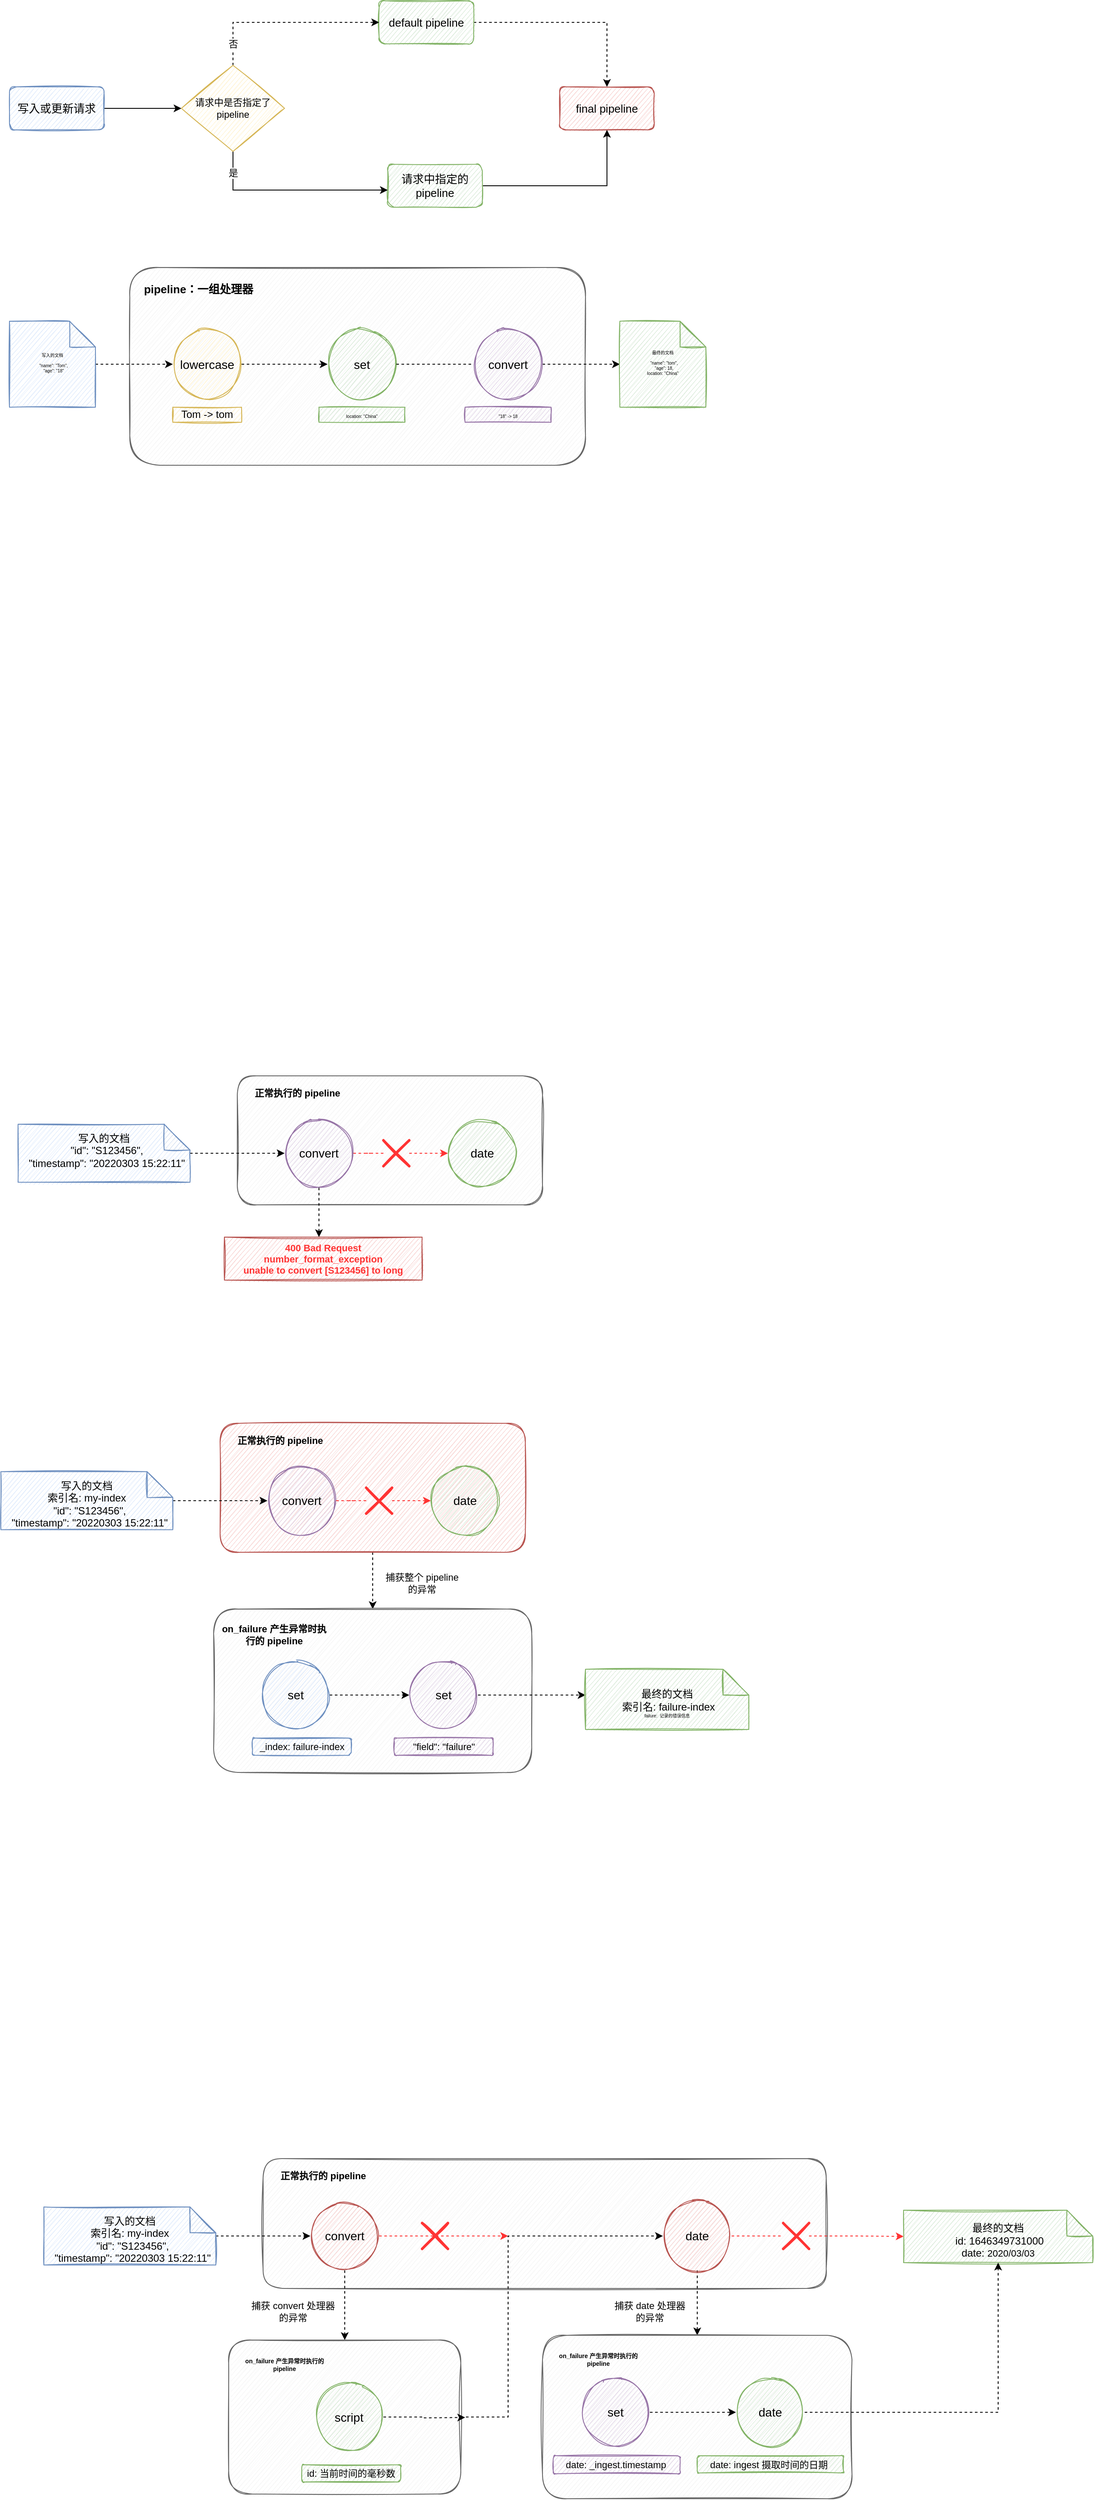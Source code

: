 <mxfile version="16.6.4" type="github">
  <diagram id="gvuN8XabHMahf1fBk5A3" name="第 1 页">
    <mxGraphModel dx="1422" dy="754" grid="1" gridSize="10" guides="1" tooltips="1" connect="1" arrows="1" fold="1" page="1" pageScale="1" pageWidth="827" pageHeight="1169" math="0" shadow="0">
      <root>
        <mxCell id="0" />
        <mxCell id="1" parent="0" />
        <mxCell id="NIoTF2MbAio8bYlpPC98-72" value="" style="rounded=1;whiteSpace=wrap;html=1;sketch=1;fontSize=12;fillColor=#f5f5f5;fontColor=#333333;strokeColor=#666666;" vertex="1" parent="1">
          <mxGeometry x="355" y="1350" width="355" height="150" as="geometry" />
        </mxCell>
        <mxCell id="NIoTF2MbAio8bYlpPC98-22" value="" style="rounded=1;whiteSpace=wrap;html=1;sketch=1;fontSize=12;fillColor=#f5f5f5;fontColor=#333333;strokeColor=#666666;" vertex="1" parent="1">
          <mxGeometry x="230" y="410" width="530" height="230" as="geometry" />
        </mxCell>
        <mxCell id="Z3Bo1tVZxFK339qJHPK--14" style="edgeStyle=orthogonalEdgeStyle;rounded=0;orthogonalLoop=1;jettySize=auto;html=1;exitX=1;exitY=0.5;exitDx=0;exitDy=0;entryX=0.5;entryY=0;entryDx=0;entryDy=0;fontSize=11;dashed=1;" parent="1" source="Z3Bo1tVZxFK339qJHPK--1" target="Z3Bo1tVZxFK339qJHPK--2" edge="1">
          <mxGeometry relative="1" as="geometry" />
        </mxCell>
        <mxCell id="Z3Bo1tVZxFK339qJHPK--1" value="default pipeline" style="rounded=1;whiteSpace=wrap;html=1;fillColor=#d5e8d4;strokeColor=#82b366;shadow=0;sketch=1;fontSize=13;" parent="1" vertex="1">
          <mxGeometry x="520" y="100" width="110" height="50" as="geometry" />
        </mxCell>
        <mxCell id="Z3Bo1tVZxFK339qJHPK--2" value="final pipeline" style="rounded=1;whiteSpace=wrap;html=1;fillColor=#f8cecc;strokeColor=#b85450;shadow=0;sketch=1;fontSize=13;" parent="1" vertex="1">
          <mxGeometry x="730" y="200" width="110" height="50" as="geometry" />
        </mxCell>
        <mxCell id="Z3Bo1tVZxFK339qJHPK--15" style="edgeStyle=orthogonalEdgeStyle;rounded=0;orthogonalLoop=1;jettySize=auto;html=1;exitX=1;exitY=0.5;exitDx=0;exitDy=0;entryX=0.5;entryY=1;entryDx=0;entryDy=0;fontSize=11;" parent="1" source="Z3Bo1tVZxFK339qJHPK--3" target="Z3Bo1tVZxFK339qJHPK--2" edge="1">
          <mxGeometry relative="1" as="geometry" />
        </mxCell>
        <mxCell id="Z3Bo1tVZxFK339qJHPK--3" value="请求中指定的pipeline" style="rounded=1;whiteSpace=wrap;html=1;fillColor=#d5e8d4;strokeColor=#82b366;shadow=0;sketch=1;fontSize=13;" parent="1" vertex="1">
          <mxGeometry x="530" y="290" width="110" height="50" as="geometry" />
        </mxCell>
        <mxCell id="Z3Bo1tVZxFK339qJHPK--7" style="edgeStyle=orthogonalEdgeStyle;rounded=0;orthogonalLoop=1;jettySize=auto;html=1;exitX=1;exitY=0.5;exitDx=0;exitDy=0;entryX=0;entryY=0.5;entryDx=0;entryDy=0;fontSize=11;" parent="1" source="Z3Bo1tVZxFK339qJHPK--5" target="Z3Bo1tVZxFK339qJHPK--6" edge="1">
          <mxGeometry relative="1" as="geometry" />
        </mxCell>
        <mxCell id="Z3Bo1tVZxFK339qJHPK--5" value="写入或更新请求" style="rounded=1;whiteSpace=wrap;html=1;fillColor=#dae8fc;strokeColor=#6c8ebf;shadow=0;sketch=1;fontSize=13;" parent="1" vertex="1">
          <mxGeometry x="90" y="200" width="110" height="50" as="geometry" />
        </mxCell>
        <mxCell id="Z3Bo1tVZxFK339qJHPK--8" style="edgeStyle=orthogonalEdgeStyle;rounded=0;orthogonalLoop=1;jettySize=auto;html=1;exitX=0.5;exitY=0;exitDx=0;exitDy=0;entryX=0;entryY=0.5;entryDx=0;entryDy=0;fontSize=11;dashed=1;" parent="1" source="Z3Bo1tVZxFK339qJHPK--6" target="Z3Bo1tVZxFK339qJHPK--1" edge="1">
          <mxGeometry relative="1" as="geometry">
            <Array as="points">
              <mxPoint x="350" y="125" />
            </Array>
          </mxGeometry>
        </mxCell>
        <mxCell id="Z3Bo1tVZxFK339qJHPK--12" value="否" style="edgeLabel;html=1;align=center;verticalAlign=middle;resizable=0;points=[];fontSize=11;" parent="Z3Bo1tVZxFK339qJHPK--8" vertex="1" connectable="0">
          <mxGeometry x="0.097" y="2" relative="1" as="geometry">
            <mxPoint x="-71" y="27" as="offset" />
          </mxGeometry>
        </mxCell>
        <mxCell id="Z3Bo1tVZxFK339qJHPK--13" style="edgeStyle=orthogonalEdgeStyle;rounded=0;orthogonalLoop=1;jettySize=auto;html=1;exitX=0.5;exitY=1;exitDx=0;exitDy=0;fontSize=11;" parent="1" source="Z3Bo1tVZxFK339qJHPK--6" target="Z3Bo1tVZxFK339qJHPK--3" edge="1">
          <mxGeometry relative="1" as="geometry">
            <Array as="points">
              <mxPoint x="350" y="320" />
            </Array>
          </mxGeometry>
        </mxCell>
        <mxCell id="Z3Bo1tVZxFK339qJHPK--16" value="是" style="edgeLabel;html=1;align=center;verticalAlign=middle;resizable=0;points=[];fontSize=11;" parent="Z3Bo1tVZxFK339qJHPK--13" vertex="1" connectable="0">
          <mxGeometry x="-0.337" y="2" relative="1" as="geometry">
            <mxPoint x="-30" y="-18" as="offset" />
          </mxGeometry>
        </mxCell>
        <mxCell id="Z3Bo1tVZxFK339qJHPK--6" value="&lt;font style=&quot;font-size: 11px&quot;&gt;请求中是否指定了 pipeline&lt;/font&gt;" style="rhombus;whiteSpace=wrap;html=1;shadow=0;sketch=1;fontSize=6;fillColor=#fff2cc;strokeColor=#d6b656;" parent="1" vertex="1">
          <mxGeometry x="290" y="175" width="120" height="100" as="geometry" />
        </mxCell>
        <mxCell id="NIoTF2MbAio8bYlpPC98-11" style="edgeStyle=orthogonalEdgeStyle;rounded=0;orthogonalLoop=1;jettySize=auto;html=1;entryX=0;entryY=0.5;entryDx=0;entryDy=0;fontSize=14;dashed=1;" edge="1" parent="1" source="0wA4FikocZXRSvdLcR_d-1" target="NIoTF2MbAio8bYlpPC98-2">
          <mxGeometry relative="1" as="geometry" />
        </mxCell>
        <mxCell id="0wA4FikocZXRSvdLcR_d-1" value="&lt;font style=&quot;font-size: 5px&quot;&gt;写入的文档&lt;br style=&quot;font-size: 5px&quot;&gt;&lt;/font&gt;&lt;div style=&quot;font-size: 5px&quot;&gt;&lt;br&gt;&lt;/div&gt;&lt;div style=&quot;font-size: 5px&quot;&gt;&lt;font style=&quot;font-size: 5px&quot;&gt;&amp;nbsp; &quot;name&quot;: &quot;Tom&quot;,&lt;/font&gt;&lt;/div&gt;&lt;div style=&quot;font-size: 5px&quot;&gt;&lt;font style=&quot;font-size: 5px&quot;&gt;&amp;nbsp; &quot;age&quot;: &quot;18&quot;&lt;/font&gt;&lt;/div&gt;&lt;div style=&quot;font-size: 5px&quot;&gt;&lt;br&gt;&lt;/div&gt;" style="shape=note;whiteSpace=wrap;html=1;backgroundOutline=1;darkOpacity=0.05;fontSize=5;fillColor=#dae8fc;strokeColor=#6c8ebf;sketch=1;fontStyle=0" parent="1" vertex="1">
          <mxGeometry x="90" y="472.5" width="100" height="100" as="geometry" />
        </mxCell>
        <mxCell id="NIoTF2MbAio8bYlpPC98-7" style="edgeStyle=orthogonalEdgeStyle;rounded=0;orthogonalLoop=1;jettySize=auto;html=1;exitX=1;exitY=0.5;exitDx=0;exitDy=0;entryX=0;entryY=0.5;entryDx=0;entryDy=0;fontSize=14;dashed=1;" edge="1" parent="1" source="NIoTF2MbAio8bYlpPC98-2" target="NIoTF2MbAio8bYlpPC98-3">
          <mxGeometry relative="1" as="geometry" />
        </mxCell>
        <mxCell id="NIoTF2MbAio8bYlpPC98-2" value="lowercase" style="ellipse;whiteSpace=wrap;html=1;aspect=fixed;sketch=1;fontSize=14;fillColor=#fff2cc;strokeColor=#d6b656;" vertex="1" parent="1">
          <mxGeometry x="280" y="482.5" width="80" height="80" as="geometry" />
        </mxCell>
        <mxCell id="NIoTF2MbAio8bYlpPC98-12" style="edgeStyle=orthogonalEdgeStyle;rounded=0;orthogonalLoop=1;jettySize=auto;html=1;exitX=1;exitY=0.5;exitDx=0;exitDy=0;entryX=0;entryY=0.5;entryDx=0;entryDy=0;entryPerimeter=0;dashed=1;fontSize=14;startArrow=none;" edge="1" parent="1" source="NIoTF2MbAio8bYlpPC98-18" target="NIoTF2MbAio8bYlpPC98-5">
          <mxGeometry relative="1" as="geometry" />
        </mxCell>
        <mxCell id="NIoTF2MbAio8bYlpPC98-3" value="set" style="ellipse;whiteSpace=wrap;html=1;aspect=fixed;sketch=1;fontSize=14;fillColor=#d5e8d4;strokeColor=#82b366;" vertex="1" parent="1">
          <mxGeometry x="460" y="482.5" width="80" height="80" as="geometry" />
        </mxCell>
        <mxCell id="NIoTF2MbAio8bYlpPC98-5" value="&lt;font style=&quot;font-size: 5px&quot;&gt;最终的文档&lt;br style=&quot;font-size: 5px&quot;&gt;&lt;/font&gt;&lt;div style=&quot;font-size: 5px&quot;&gt;&lt;br&gt;&lt;/div&gt;&lt;div style=&quot;font-size: 5px&quot;&gt;&lt;font style=&quot;font-size: 5px&quot;&gt;&amp;nbsp; &quot;name&quot;: &quot;tom&quot;,&lt;/font&gt;&lt;/div&gt;&lt;div style=&quot;font-size: 5px&quot;&gt;&lt;font style=&quot;font-size: 5px&quot;&gt;&amp;nbsp; &quot;age&quot;: 18,&lt;/font&gt;&lt;/div&gt;&lt;div style=&quot;font-size: 5px&quot;&gt;&lt;font style=&quot;font-size: 5px&quot;&gt;location: &quot;China&quot;&lt;/font&gt;&lt;/div&gt;&lt;div style=&quot;font-size: 5px&quot;&gt;&lt;br&gt;&lt;/div&gt;" style="shape=note;whiteSpace=wrap;html=1;backgroundOutline=1;darkOpacity=0.05;fontSize=5;fillColor=#d5e8d4;strokeColor=#82b366;sketch=1;fontStyle=0" vertex="1" parent="1">
          <mxGeometry x="800" y="472.5" width="100" height="100" as="geometry" />
        </mxCell>
        <mxCell id="NIoTF2MbAio8bYlpPC98-13" value="Tom -&amp;gt; tom" style="text;html=1;strokeColor=#d6b656;fillColor=#fff2cc;align=center;verticalAlign=middle;whiteSpace=wrap;rounded=0;sketch=1;fontSize=12;" vertex="1" parent="1">
          <mxGeometry x="280" y="572.5" width="80" height="17.5" as="geometry" />
        </mxCell>
        <mxCell id="NIoTF2MbAio8bYlpPC98-14" value="&lt;span style=&quot;font-size: 5px&quot;&gt;location: &quot;China&quot;&lt;/span&gt;" style="text;html=1;strokeColor=#82b366;fillColor=#d5e8d4;align=center;verticalAlign=middle;whiteSpace=wrap;rounded=0;sketch=1;fontSize=12;" vertex="1" parent="1">
          <mxGeometry x="450" y="572.5" width="100" height="17.5" as="geometry" />
        </mxCell>
        <mxCell id="NIoTF2MbAio8bYlpPC98-18" value="convert" style="ellipse;whiteSpace=wrap;html=1;aspect=fixed;sketch=1;fontSize=14;fillColor=#e1d5e7;strokeColor=#9673a6;" vertex="1" parent="1">
          <mxGeometry x="630" y="482.5" width="80" height="80" as="geometry" />
        </mxCell>
        <mxCell id="NIoTF2MbAio8bYlpPC98-19" value="" style="edgeStyle=orthogonalEdgeStyle;rounded=0;orthogonalLoop=1;jettySize=auto;html=1;exitX=1;exitY=0.5;exitDx=0;exitDy=0;entryX=0;entryY=0.5;entryDx=0;entryDy=0;entryPerimeter=0;dashed=1;fontSize=14;endArrow=none;" edge="1" parent="1" source="NIoTF2MbAio8bYlpPC98-3" target="NIoTF2MbAio8bYlpPC98-18">
          <mxGeometry relative="1" as="geometry">
            <mxPoint x="540" y="522.5" as="sourcePoint" />
            <mxPoint x="750" y="522.5" as="targetPoint" />
          </mxGeometry>
        </mxCell>
        <mxCell id="NIoTF2MbAio8bYlpPC98-20" value="&lt;span style=&quot;font-size: 5px&quot;&gt;&quot;18&quot; -&amp;gt; 18&lt;/span&gt;" style="text;html=1;strokeColor=#9673a6;fillColor=#e1d5e7;align=center;verticalAlign=middle;whiteSpace=wrap;rounded=0;sketch=1;fontSize=12;" vertex="1" parent="1">
          <mxGeometry x="620" y="572.5" width="100" height="17.5" as="geometry" />
        </mxCell>
        <mxCell id="NIoTF2MbAio8bYlpPC98-25" value="pipeline：一组处理器" style="text;html=1;strokeColor=none;fillColor=none;align=center;verticalAlign=middle;whiteSpace=wrap;rounded=0;sketch=1;fontSize=13;fontStyle=1" vertex="1" parent="1">
          <mxGeometry x="240" y="420" width="140" height="30" as="geometry" />
        </mxCell>
        <mxCell id="NIoTF2MbAio8bYlpPC98-53" style="edgeStyle=orthogonalEdgeStyle;rounded=0;orthogonalLoop=1;jettySize=auto;html=1;entryX=0;entryY=0.5;entryDx=0;entryDy=0;fontSize=14;dashed=1;" edge="1" parent="1" source="NIoTF2MbAio8bYlpPC98-54">
          <mxGeometry relative="1" as="geometry">
            <mxPoint x="410" y="1440" as="targetPoint" />
          </mxGeometry>
        </mxCell>
        <mxCell id="NIoTF2MbAio8bYlpPC98-54" value="&lt;font style=&quot;font-size: 12px&quot;&gt;写入的文档&lt;br&gt;&lt;/font&gt;&lt;div&gt;&lt;font style=&quot;font-size: 12px&quot;&gt;&lt;font style=&quot;font-size: 12px&quot;&gt;&amp;nbsp; &quot;id&quot;: &quot;&lt;/font&gt;&lt;span style=&quot;font-family: &amp;#34;arial&amp;#34;&quot;&gt;S123456&lt;/span&gt;&lt;span&gt;&quot;,&lt;/span&gt;&lt;/font&gt;&lt;/div&gt;&lt;div&gt;&lt;font style=&quot;font-size: 12px&quot;&gt;&amp;nbsp; &quot;timestamp&quot;: &quot;&lt;span style=&quot;font-family: &amp;#34;arial&amp;#34;&quot;&gt;20220303 15:22:11&lt;/span&gt;&lt;span&gt;&quot;&lt;/span&gt;&lt;br&gt;&lt;/font&gt;&lt;/div&gt;&lt;div&gt;&lt;br&gt;&lt;/div&gt;" style="shape=note;whiteSpace=wrap;html=1;backgroundOutline=1;darkOpacity=0.05;fontSize=5;fillColor=#dae8fc;strokeColor=#6c8ebf;sketch=1;fontStyle=0" vertex="1" parent="1">
          <mxGeometry x="100" y="1406.25" width="200" height="67.5" as="geometry" />
        </mxCell>
        <mxCell id="NIoTF2MbAio8bYlpPC98-55" value="date" style="ellipse;whiteSpace=wrap;html=1;aspect=fixed;sketch=1;fontSize=14;fillColor=#d5e8d4;strokeColor=#82b366;" vertex="1" parent="1">
          <mxGeometry x="600" y="1400" width="80" height="80" as="geometry" />
        </mxCell>
        <mxCell id="NIoTF2MbAio8bYlpPC98-56" value="" style="edgeStyle=orthogonalEdgeStyle;rounded=0;orthogonalLoop=1;jettySize=auto;html=1;dashed=1;fontSize=12;fontColor=#000000;fillColor=#FF3333;strokeColor=#FF3333;startArrow=none;" edge="1" parent="1" source="NIoTF2MbAio8bYlpPC98-59" target="NIoTF2MbAio8bYlpPC98-55">
          <mxGeometry relative="1" as="geometry">
            <Array as="points">
              <mxPoint x="550" y="1437.5" />
              <mxPoint x="550" y="1437.5" />
            </Array>
          </mxGeometry>
        </mxCell>
        <mxCell id="NIoTF2MbAio8bYlpPC98-57" style="edgeStyle=orthogonalEdgeStyle;rounded=0;orthogonalLoop=1;jettySize=auto;html=1;exitX=0.5;exitY=1;exitDx=0;exitDy=0;dashed=1;fontSize=11;fontColor=#000000;strokeColor=#000000;fillColor=#FF3333;" edge="1" parent="1" source="NIoTF2MbAio8bYlpPC98-58">
          <mxGeometry relative="1" as="geometry">
            <mxPoint x="450" y="1537.5" as="targetPoint" />
          </mxGeometry>
        </mxCell>
        <mxCell id="NIoTF2MbAio8bYlpPC98-58" value="convert" style="ellipse;whiteSpace=wrap;html=1;aspect=fixed;sketch=1;fontSize=14;fillColor=#e1d5e7;strokeColor=#9673a6;" vertex="1" parent="1">
          <mxGeometry x="410" y="1400" width="80" height="80" as="geometry" />
        </mxCell>
        <mxCell id="NIoTF2MbAio8bYlpPC98-59" value="" style="shape=umlDestroy;whiteSpace=wrap;html=1;strokeWidth=3;sketch=1;fontSize=12;fontColor=#000000;fillColor=#000000;shadow=0;strokeColor=#FF3333;" vertex="1" parent="1">
          <mxGeometry x="525" y="1425" width="30" height="30" as="geometry" />
        </mxCell>
        <mxCell id="NIoTF2MbAio8bYlpPC98-60" value="" style="edgeStyle=orthogonalEdgeStyle;rounded=0;orthogonalLoop=1;jettySize=auto;html=1;dashed=1;fontSize=12;fontColor=#000000;fillColor=#FF3333;strokeColor=#FF3333;endArrow=none;" edge="1" parent="1" source="NIoTF2MbAio8bYlpPC98-58" target="NIoTF2MbAio8bYlpPC98-59">
          <mxGeometry relative="1" as="geometry">
            <mxPoint x="489.922" y="1437.5" as="sourcePoint" />
            <mxPoint x="580.078" y="1437.5" as="targetPoint" />
            <Array as="points" />
          </mxGeometry>
        </mxCell>
        <mxCell id="NIoTF2MbAio8bYlpPC98-61" value="&lt;div&gt;&lt;span style=&quot;font-size: 11px&quot;&gt;&lt;font color=&quot;#ff3333&quot;&gt;400 Bad Request&lt;/font&gt;&lt;/span&gt;&lt;/div&gt;&lt;div&gt;&lt;span style=&quot;font-size: 11px&quot;&gt;&lt;font color=&quot;#ff3333&quot;&gt;number_format_exception&lt;/font&gt;&lt;/span&gt;&lt;/div&gt;&lt;div&gt;&lt;span style=&quot;font-size: 11px&quot;&gt;&lt;font color=&quot;#ff3333&quot;&gt;unable to convert [S123456] to long&lt;/font&gt;&lt;/span&gt;&lt;/div&gt;" style="text;html=1;strokeColor=#b85450;fillColor=#f8cecc;align=center;verticalAlign=middle;whiteSpace=wrap;rounded=0;shadow=0;sketch=1;fontSize=11;fontStyle=1" vertex="1" parent="1">
          <mxGeometry x="340" y="1537.5" width="230" height="50" as="geometry" />
        </mxCell>
        <mxCell id="NIoTF2MbAio8bYlpPC98-73" value="&lt;b&gt;正常执行的 pipeline&lt;/b&gt;" style="text;html=1;strokeColor=none;fillColor=none;align=center;verticalAlign=middle;whiteSpace=wrap;rounded=0;shadow=0;sketch=1;fontSize=11;fontColor=#000000;" vertex="1" parent="1">
          <mxGeometry x="360" y="1350" width="130" height="40" as="geometry" />
        </mxCell>
        <mxCell id="NIoTF2MbAio8bYlpPC98-85" style="edgeStyle=orthogonalEdgeStyle;rounded=0;orthogonalLoop=1;jettySize=auto;html=1;exitX=0.5;exitY=1;exitDx=0;exitDy=0;entryX=0.5;entryY=0;entryDx=0;entryDy=0;dashed=1;fontSize=11;fontColor=#000000;strokeColor=#000000;fillColor=#FF3333;" edge="1" parent="1" source="NIoTF2MbAio8bYlpPC98-74" target="NIoTF2MbAio8bYlpPC98-86">
          <mxGeometry relative="1" as="geometry">
            <mxPoint x="512.5" y="1960" as="targetPoint" />
          </mxGeometry>
        </mxCell>
        <mxCell id="NIoTF2MbAio8bYlpPC98-74" value="" style="rounded=1;whiteSpace=wrap;html=1;sketch=1;fontSize=12;fillColor=#f8cecc;strokeColor=#b85450;" vertex="1" parent="1">
          <mxGeometry x="335" y="1754" width="355" height="150" as="geometry" />
        </mxCell>
        <mxCell id="NIoTF2MbAio8bYlpPC98-75" style="edgeStyle=orthogonalEdgeStyle;rounded=0;orthogonalLoop=1;jettySize=auto;html=1;entryX=0;entryY=0.5;entryDx=0;entryDy=0;fontSize=14;dashed=1;" edge="1" parent="1" source="NIoTF2MbAio8bYlpPC98-76">
          <mxGeometry relative="1" as="geometry">
            <mxPoint x="390" y="1844" as="targetPoint" />
          </mxGeometry>
        </mxCell>
        <mxCell id="NIoTF2MbAio8bYlpPC98-76" value="&lt;font style=&quot;font-size: 12px&quot;&gt;&lt;br&gt;写入的文档&lt;br&gt;索引名: my-index&lt;br&gt;&lt;/font&gt;&lt;div&gt;&lt;font style=&quot;font-size: 12px&quot;&gt;&lt;font style=&quot;font-size: 12px&quot;&gt;&amp;nbsp; &quot;id&quot;: &quot;&lt;/font&gt;&lt;span style=&quot;font-family: &amp;#34;arial&amp;#34;&quot;&gt;S123456&lt;/span&gt;&lt;span&gt;&quot;,&lt;/span&gt;&lt;/font&gt;&lt;/div&gt;&lt;div&gt;&lt;font style=&quot;font-size: 12px&quot;&gt;&amp;nbsp; &quot;timestamp&quot;: &quot;&lt;span style=&quot;font-family: &amp;#34;arial&amp;#34;&quot;&gt;20220303 15:22:11&lt;/span&gt;&lt;span&gt;&quot;&lt;/span&gt;&lt;br&gt;&lt;/font&gt;&lt;/div&gt;&lt;div&gt;&lt;br&gt;&lt;/div&gt;" style="shape=note;whiteSpace=wrap;html=1;backgroundOutline=1;darkOpacity=0.05;fontSize=5;fillColor=#dae8fc;strokeColor=#6c8ebf;sketch=1;fontStyle=0" vertex="1" parent="1">
          <mxGeometry x="80" y="1810.25" width="200" height="67.5" as="geometry" />
        </mxCell>
        <mxCell id="NIoTF2MbAio8bYlpPC98-77" value="date" style="ellipse;whiteSpace=wrap;html=1;aspect=fixed;sketch=1;fontSize=14;fillColor=#d5e8d4;strokeColor=#82b366;" vertex="1" parent="1">
          <mxGeometry x="580" y="1804" width="80" height="80" as="geometry" />
        </mxCell>
        <mxCell id="NIoTF2MbAio8bYlpPC98-78" value="" style="edgeStyle=orthogonalEdgeStyle;rounded=0;orthogonalLoop=1;jettySize=auto;html=1;dashed=1;fontSize=12;fontColor=#000000;fillColor=#FF3333;strokeColor=#FF3333;startArrow=none;" edge="1" parent="1" source="NIoTF2MbAio8bYlpPC98-81" target="NIoTF2MbAio8bYlpPC98-77">
          <mxGeometry relative="1" as="geometry">
            <Array as="points">
              <mxPoint x="530" y="1841.5" />
              <mxPoint x="530" y="1841.5" />
            </Array>
          </mxGeometry>
        </mxCell>
        <mxCell id="NIoTF2MbAio8bYlpPC98-80" value="convert" style="ellipse;whiteSpace=wrap;html=1;aspect=fixed;sketch=1;fontSize=14;fillColor=#e1d5e7;strokeColor=#9673a6;" vertex="1" parent="1">
          <mxGeometry x="390" y="1804" width="80" height="80" as="geometry" />
        </mxCell>
        <mxCell id="NIoTF2MbAio8bYlpPC98-81" value="" style="shape=umlDestroy;whiteSpace=wrap;html=1;strokeWidth=3;sketch=1;fontSize=12;fontColor=#000000;fillColor=#000000;shadow=0;strokeColor=#FF3333;" vertex="1" parent="1">
          <mxGeometry x="505" y="1829" width="30" height="30" as="geometry" />
        </mxCell>
        <mxCell id="NIoTF2MbAio8bYlpPC98-82" value="" style="edgeStyle=orthogonalEdgeStyle;rounded=0;orthogonalLoop=1;jettySize=auto;html=1;dashed=1;fontSize=12;fontColor=#000000;fillColor=#FF3333;strokeColor=#FF3333;endArrow=none;" edge="1" parent="1" source="NIoTF2MbAio8bYlpPC98-80" target="NIoTF2MbAio8bYlpPC98-81">
          <mxGeometry relative="1" as="geometry">
            <mxPoint x="469.922" y="1841.5" as="sourcePoint" />
            <mxPoint x="560.078" y="1841.5" as="targetPoint" />
            <Array as="points" />
          </mxGeometry>
        </mxCell>
        <mxCell id="NIoTF2MbAio8bYlpPC98-84" value="&lt;b&gt;正常执行的 pipeline&lt;/b&gt;" style="text;html=1;strokeColor=none;fillColor=none;align=center;verticalAlign=middle;whiteSpace=wrap;rounded=0;shadow=0;sketch=1;fontSize=11;fontColor=#000000;" vertex="1" parent="1">
          <mxGeometry x="340" y="1754" width="130" height="40" as="geometry" />
        </mxCell>
        <mxCell id="NIoTF2MbAio8bYlpPC98-86" value="" style="rounded=1;whiteSpace=wrap;html=1;sketch=1;fontSize=12;fillColor=#f5f5f5;strokeColor=#666666;fontColor=#333333;" vertex="1" parent="1">
          <mxGeometry x="327.5" y="1970" width="370" height="190" as="geometry" />
        </mxCell>
        <mxCell id="NIoTF2MbAio8bYlpPC98-87" value="&lt;b&gt;on_failure 产生异常时执行的 pipeline&lt;/b&gt;" style="text;html=1;strokeColor=none;fillColor=none;align=center;verticalAlign=middle;whiteSpace=wrap;rounded=0;shadow=0;sketch=1;fontSize=11;fontColor=#000000;" vertex="1" parent="1">
          <mxGeometry x="332.5" y="1980" width="130" height="40" as="geometry" />
        </mxCell>
        <mxCell id="NIoTF2MbAio8bYlpPC98-98" style="edgeStyle=orthogonalEdgeStyle;rounded=0;orthogonalLoop=1;jettySize=auto;html=1;dashed=1;fontSize=11;fontColor=#000000;strokeColor=#000000;fillColor=#FF3333;" edge="1" parent="1" source="NIoTF2MbAio8bYlpPC98-88" target="NIoTF2MbAio8bYlpPC98-89">
          <mxGeometry relative="1" as="geometry" />
        </mxCell>
        <mxCell id="NIoTF2MbAio8bYlpPC98-88" value="set" style="ellipse;whiteSpace=wrap;html=1;aspect=fixed;sketch=1;fontSize=14;fillColor=#dae8fc;strokeColor=#6c8ebf;" vertex="1" parent="1">
          <mxGeometry x="382.5" y="2030" width="80" height="80" as="geometry" />
        </mxCell>
        <mxCell id="NIoTF2MbAio8bYlpPC98-99" style="edgeStyle=orthogonalEdgeStyle;rounded=0;orthogonalLoop=1;jettySize=auto;html=1;exitX=1;exitY=0.5;exitDx=0;exitDy=0;dashed=1;fontSize=11;fontColor=#000000;strokeColor=#000000;fillColor=#FF3333;" edge="1" parent="1" source="NIoTF2MbAio8bYlpPC98-89">
          <mxGeometry relative="1" as="geometry">
            <mxPoint x="760" y="2070" as="targetPoint" />
          </mxGeometry>
        </mxCell>
        <mxCell id="NIoTF2MbAio8bYlpPC98-89" value="set" style="ellipse;whiteSpace=wrap;html=1;aspect=fixed;sketch=1;fontSize=14;fillColor=#e1d5e7;strokeColor=#9673a6;" vertex="1" parent="1">
          <mxGeometry x="555" y="2030" width="80" height="80" as="geometry" />
        </mxCell>
        <mxCell id="NIoTF2MbAio8bYlpPC98-91" value="_index: failure-index" style="rounded=1;whiteSpace=wrap;html=1;shadow=0;sketch=1;fontSize=11;strokeColor=#6c8ebf;fillColor=#dae8fc;" vertex="1" parent="1">
          <mxGeometry x="372.5" y="2120" width="115" height="20" as="geometry" />
        </mxCell>
        <mxCell id="NIoTF2MbAio8bYlpPC98-92" value="&lt;p class=&quot;MsoNormal&quot; style=&quot;font-size: 11px;&quot;&gt;&lt;span style=&quot;font-family: arial; font-size: 11px;&quot;&gt;&quot;field&quot;: &quot;failure&quot;&lt;/span&gt;&lt;/p&gt;" style="rounded=1;whiteSpace=wrap;html=1;shadow=0;sketch=1;fontSize=11;strokeColor=#9673a6;fillColor=#e1d5e7;" vertex="1" parent="1">
          <mxGeometry x="537.5" y="2120" width="115" height="20" as="geometry" />
        </mxCell>
        <mxCell id="NIoTF2MbAio8bYlpPC98-93" value="捕获整个 pipeline 的异常" style="text;html=1;strokeColor=none;fillColor=none;align=center;verticalAlign=middle;whiteSpace=wrap;rounded=0;shadow=0;sketch=1;fontSize=11;fontColor=#000000;" vertex="1" parent="1">
          <mxGeometry x="525" y="1930" width="90" height="20" as="geometry" />
        </mxCell>
        <mxCell id="NIoTF2MbAio8bYlpPC98-100" value="&lt;font style=&quot;font-size: 12px&quot;&gt;&lt;br&gt;最终的文档&lt;br&gt;&lt;/font&gt;&lt;div&gt;&lt;font style=&quot;font-size: 12px&quot;&gt;&lt;font style=&quot;font-size: 12px&quot;&gt;&amp;nbsp;索引名: failure-index&lt;/font&gt;&lt;/font&gt;&lt;/div&gt;&lt;div&gt;&lt;div&gt;failure:&amp;nbsp; 记录的错误信息&lt;/div&gt;&lt;/div&gt;&lt;div&gt;&lt;br&gt;&lt;/div&gt;" style="shape=note;whiteSpace=wrap;html=1;backgroundOutline=1;darkOpacity=0.05;fontSize=5;fillColor=#d5e8d4;strokeColor=#82b366;sketch=1;fontStyle=0" vertex="1" parent="1">
          <mxGeometry x="760" y="2040" width="190" height="70" as="geometry" />
        </mxCell>
        <mxCell id="NIoTF2MbAio8bYlpPC98-102" value="" style="rounded=1;whiteSpace=wrap;html=1;sketch=1;fontSize=12;fillColor=#f5f5f5;strokeColor=#666666;fontColor=#333333;" vertex="1" parent="1">
          <mxGeometry x="385" y="2609" width="655" height="151" as="geometry" />
        </mxCell>
        <mxCell id="NIoTF2MbAio8bYlpPC98-103" style="edgeStyle=orthogonalEdgeStyle;rounded=0;orthogonalLoop=1;jettySize=auto;html=1;entryX=0;entryY=0.5;entryDx=0;entryDy=0;fontSize=14;dashed=1;" edge="1" parent="1" source="NIoTF2MbAio8bYlpPC98-104">
          <mxGeometry relative="1" as="geometry">
            <mxPoint x="440" y="2699" as="targetPoint" />
          </mxGeometry>
        </mxCell>
        <mxCell id="NIoTF2MbAio8bYlpPC98-104" value="&lt;font style=&quot;font-size: 12px&quot;&gt;&lt;br&gt;写入的文档&lt;br&gt;索引名: my-index&lt;br&gt;&lt;/font&gt;&lt;div&gt;&lt;font style=&quot;font-size: 12px&quot;&gt;&lt;font style=&quot;font-size: 12px&quot;&gt;&amp;nbsp; &quot;id&quot;: &quot;&lt;/font&gt;&lt;span style=&quot;font-family: &amp;#34;arial&amp;#34;&quot;&gt;S123456&lt;/span&gt;&lt;span&gt;&quot;,&lt;/span&gt;&lt;/font&gt;&lt;/div&gt;&lt;div&gt;&lt;font style=&quot;font-size: 12px&quot;&gt;&amp;nbsp; &quot;timestamp&quot;: &quot;&lt;span style=&quot;font-family: &amp;#34;arial&amp;#34;&quot;&gt;20220303 15:22:11&lt;/span&gt;&lt;span&gt;&quot;&lt;/span&gt;&lt;br&gt;&lt;/font&gt;&lt;/div&gt;&lt;div&gt;&lt;br&gt;&lt;/div&gt;" style="shape=note;whiteSpace=wrap;html=1;backgroundOutline=1;darkOpacity=0.05;fontSize=5;fillColor=#dae8fc;strokeColor=#6c8ebf;sketch=1;fontStyle=0" vertex="1" parent="1">
          <mxGeometry x="130" y="2665.25" width="200" height="67.5" as="geometry" />
        </mxCell>
        <mxCell id="NIoTF2MbAio8bYlpPC98-141" style="edgeStyle=orthogonalEdgeStyle;rounded=0;orthogonalLoop=1;jettySize=auto;html=1;entryX=0.5;entryY=0;entryDx=0;entryDy=0;dashed=1;fontSize=7;fontColor=#000000;strokeColor=#000000;fillColor=#FF3333;" edge="1" parent="1" source="NIoTF2MbAio8bYlpPC98-105" target="NIoTF2MbAio8bYlpPC98-126">
          <mxGeometry relative="1" as="geometry" />
        </mxCell>
        <mxCell id="NIoTF2MbAio8bYlpPC98-145" style="edgeStyle=orthogonalEdgeStyle;rounded=0;orthogonalLoop=1;jettySize=auto;html=1;exitX=1;exitY=0.5;exitDx=0;exitDy=0;entryX=0;entryY=0.5;entryDx=0;entryDy=0;entryPerimeter=0;dashed=1;fontSize=12;fontColor=#000000;strokeColor=#FF3333;fillColor=#FF3333;startArrow=none;" edge="1" parent="1" source="NIoTF2MbAio8bYlpPC98-146" target="NIoTF2MbAio8bYlpPC98-120">
          <mxGeometry relative="1" as="geometry" />
        </mxCell>
        <mxCell id="NIoTF2MbAio8bYlpPC98-105" value="date" style="ellipse;whiteSpace=wrap;html=1;aspect=fixed;sketch=1;fontSize=14;fillColor=#f8cecc;strokeColor=#b85450;" vertex="1" parent="1">
          <mxGeometry x="850" y="2659" width="80" height="80" as="geometry" />
        </mxCell>
        <mxCell id="NIoTF2MbAio8bYlpPC98-136" style="edgeStyle=orthogonalEdgeStyle;rounded=0;orthogonalLoop=1;jettySize=auto;html=1;exitX=0.5;exitY=1;exitDx=0;exitDy=0;entryX=0.5;entryY=0;entryDx=0;entryDy=0;dashed=1;fontSize=7;fontColor=#000000;strokeColor=#000000;fillColor=#FF3333;" edge="1" parent="1" source="NIoTF2MbAio8bYlpPC98-107" target="NIoTF2MbAio8bYlpPC98-111">
          <mxGeometry relative="1" as="geometry" />
        </mxCell>
        <mxCell id="NIoTF2MbAio8bYlpPC98-142" style="edgeStyle=orthogonalEdgeStyle;rounded=0;orthogonalLoop=1;jettySize=auto;html=1;exitX=1;exitY=0.5;exitDx=0;exitDy=0;dashed=1;fontSize=7;fontColor=#000000;strokeColor=#FF3333;fillColor=#FF3333;" edge="1" parent="1" source="NIoTF2MbAio8bYlpPC98-107">
          <mxGeometry relative="1" as="geometry">
            <mxPoint x="670" y="2699" as="targetPoint" />
          </mxGeometry>
        </mxCell>
        <mxCell id="NIoTF2MbAio8bYlpPC98-107" value="convert" style="ellipse;whiteSpace=wrap;html=1;aspect=fixed;sketch=1;fontSize=14;fillColor=#f8cecc;strokeColor=#b85450;" vertex="1" parent="1">
          <mxGeometry x="440" y="2659" width="80" height="80" as="geometry" />
        </mxCell>
        <mxCell id="NIoTF2MbAio8bYlpPC98-110" value="&lt;b&gt;正常执行的 pipeline&lt;/b&gt;" style="text;html=1;strokeColor=none;fillColor=none;align=center;verticalAlign=middle;whiteSpace=wrap;rounded=0;shadow=0;sketch=1;fontSize=11;fontColor=#000000;" vertex="1" parent="1">
          <mxGeometry x="390" y="2609" width="130" height="40" as="geometry" />
        </mxCell>
        <mxCell id="NIoTF2MbAio8bYlpPC98-156" style="edgeStyle=orthogonalEdgeStyle;rounded=0;orthogonalLoop=1;jettySize=auto;html=1;exitX=1;exitY=0.5;exitDx=0;exitDy=0;entryX=0;entryY=0.5;entryDx=0;entryDy=0;dashed=1;fontSize=12;fontColor=#000000;strokeColor=#000000;fillColor=#FF3333;" edge="1" parent="1" source="NIoTF2MbAio8bYlpPC98-111" target="NIoTF2MbAio8bYlpPC98-105">
          <mxGeometry relative="1" as="geometry">
            <Array as="points">
              <mxPoint x="670" y="2910" />
              <mxPoint x="670" y="2699" />
            </Array>
          </mxGeometry>
        </mxCell>
        <mxCell id="NIoTF2MbAio8bYlpPC98-111" value="" style="rounded=1;whiteSpace=wrap;html=1;sketch=1;fontSize=12;fillColor=#f5f5f5;strokeColor=#666666;fontColor=#333333;" vertex="1" parent="1">
          <mxGeometry x="345" y="2820" width="270" height="179" as="geometry" />
        </mxCell>
        <mxCell id="NIoTF2MbAio8bYlpPC98-112" value="&lt;b style=&quot;font-size: 7px;&quot;&gt;on_failure 产生异常时执行的 pipeline&lt;/b&gt;" style="text;html=1;strokeColor=none;fillColor=none;align=center;verticalAlign=middle;whiteSpace=wrap;rounded=0;shadow=0;sketch=1;fontSize=7;fontColor=#000000;" vertex="1" parent="1">
          <mxGeometry x="350" y="2829" width="120" height="39" as="geometry" />
        </mxCell>
        <mxCell id="NIoTF2MbAio8bYlpPC98-155" style="edgeStyle=orthogonalEdgeStyle;rounded=0;orthogonalLoop=1;jettySize=auto;html=1;exitX=1;exitY=0.5;exitDx=0;exitDy=0;dashed=1;fontSize=12;fontColor=#000000;strokeColor=#000000;fillColor=#FF3333;" edge="1" parent="1" source="NIoTF2MbAio8bYlpPC98-114">
          <mxGeometry relative="1" as="geometry">
            <mxPoint x="620" y="2910" as="targetPoint" />
          </mxGeometry>
        </mxCell>
        <mxCell id="NIoTF2MbAio8bYlpPC98-114" value="script" style="ellipse;whiteSpace=wrap;html=1;aspect=fixed;sketch=1;fontSize=14;fillColor=#d5e8d4;strokeColor=#82b366;" vertex="1" parent="1">
          <mxGeometry x="445" y="2869.5" width="80" height="80" as="geometry" />
        </mxCell>
        <mxCell id="NIoTF2MbAio8bYlpPC98-117" value="id: 当前时间的毫秒数" style="rounded=1;whiteSpace=wrap;html=1;shadow=0;sketch=1;fontSize=11;strokeColor=#82b366;fillColor=#d5e8d4;" vertex="1" parent="1">
          <mxGeometry x="430" y="2965" width="115" height="20" as="geometry" />
        </mxCell>
        <mxCell id="NIoTF2MbAio8bYlpPC98-119" value="捕获 convert 处理器&lt;br&gt;的异常" style="text;html=1;strokeColor=none;fillColor=none;align=center;verticalAlign=middle;whiteSpace=wrap;rounded=0;shadow=0;sketch=1;fontSize=11;fontColor=#000000;" vertex="1" parent="1">
          <mxGeometry x="355" y="2770" width="130" height="34" as="geometry" />
        </mxCell>
        <mxCell id="NIoTF2MbAio8bYlpPC98-120" value="&lt;font style=&quot;font-size: 12px&quot;&gt;&lt;br&gt;&lt;font style=&quot;font-size: 12px&quot;&gt;最终的文档&lt;br&gt;&lt;/font&gt;&lt;/font&gt;&lt;div&gt;&lt;font style=&quot;font-size: 12px&quot;&gt;&lt;font style=&quot;font-size: 12px&quot;&gt;&lt;font style=&quot;font-size: 12px&quot;&gt;&amp;nbsp;id:&amp;nbsp;&lt;/font&gt;&lt;/font&gt;&lt;span&gt;&lt;font face=&quot;Arial&quot; style=&quot;font-size: 12px&quot;&gt;16463497310&lt;/font&gt;&lt;/span&gt;&lt;span&gt;&lt;font face=&quot;Arial&quot; style=&quot;font-size: 12px&quot;&gt;00&lt;/font&gt;&lt;/span&gt;&lt;/font&gt;&lt;/div&gt;&lt;div&gt;&lt;div&gt;&lt;font style=&quot;font-size: 12px&quot;&gt;&lt;font style=&quot;font-size: 12px&quot;&gt;date:&amp;nbsp;&lt;/font&gt;&lt;/font&gt;&lt;span style=&quot;font-size: 11px&quot;&gt;2020/03/03&lt;/span&gt;&lt;/div&gt;&lt;/div&gt;&lt;div&gt;&lt;br&gt;&lt;/div&gt;" style="shape=note;whiteSpace=wrap;html=1;backgroundOutline=1;darkOpacity=0.05;fontSize=5;fillColor=#d5e8d4;strokeColor=#82b366;sketch=1;fontStyle=0" vertex="1" parent="1">
          <mxGeometry x="1130" y="2669" width="220" height="61" as="geometry" />
        </mxCell>
        <mxCell id="NIoTF2MbAio8bYlpPC98-126" value="" style="rounded=1;whiteSpace=wrap;html=1;sketch=1;fontSize=12;fillColor=#f5f5f5;strokeColor=#666666;fontColor=#333333;" vertex="1" parent="1">
          <mxGeometry x="710" y="2814.5" width="360" height="190" as="geometry" />
        </mxCell>
        <mxCell id="NIoTF2MbAio8bYlpPC98-127" value="&lt;b style=&quot;font-size: 7px;&quot;&gt;on_failure 产生异常时执行的 pipeline&lt;/b&gt;" style="text;html=1;strokeColor=none;fillColor=none;align=center;verticalAlign=middle;whiteSpace=wrap;rounded=0;shadow=0;sketch=1;fontSize=7;fontColor=#000000;" vertex="1" parent="1">
          <mxGeometry x="715" y="2823.5" width="120" height="39" as="geometry" />
        </mxCell>
        <mxCell id="NIoTF2MbAio8bYlpPC98-157" style="edgeStyle=orthogonalEdgeStyle;rounded=0;orthogonalLoop=1;jettySize=auto;html=1;exitX=1;exitY=0.5;exitDx=0;exitDy=0;entryX=0;entryY=0.5;entryDx=0;entryDy=0;dashed=1;fontSize=12;fontColor=#000000;strokeColor=#000000;fillColor=#FF3333;" edge="1" parent="1" source="NIoTF2MbAio8bYlpPC98-128" target="NIoTF2MbAio8bYlpPC98-130">
          <mxGeometry relative="1" as="geometry" />
        </mxCell>
        <mxCell id="NIoTF2MbAio8bYlpPC98-128" value="set" style="ellipse;whiteSpace=wrap;html=1;aspect=fixed;sketch=1;fontSize=14;fillColor=#e1d5e7;strokeColor=#9673a6;" vertex="1" parent="1">
          <mxGeometry x="755" y="2864" width="80" height="80" as="geometry" />
        </mxCell>
        <mxCell id="NIoTF2MbAio8bYlpPC98-129" value="date: _ingest.timestamp&amp;nbsp;" style="rounded=1;whiteSpace=wrap;html=1;shadow=0;sketch=1;fontSize=11;strokeColor=#9673a6;fillColor=#e1d5e7;" vertex="1" parent="1">
          <mxGeometry x="722.5" y="2954.5" width="147.5" height="21" as="geometry" />
        </mxCell>
        <mxCell id="NIoTF2MbAio8bYlpPC98-154" style="edgeStyle=orthogonalEdgeStyle;rounded=0;orthogonalLoop=1;jettySize=auto;html=1;exitX=1;exitY=0.5;exitDx=0;exitDy=0;entryX=0.5;entryY=1;entryDx=0;entryDy=0;entryPerimeter=0;dashed=1;fontSize=12;fontColor=#000000;strokeColor=#000000;fillColor=#FF3333;" edge="1" parent="1" source="NIoTF2MbAio8bYlpPC98-130" target="NIoTF2MbAio8bYlpPC98-120">
          <mxGeometry relative="1" as="geometry" />
        </mxCell>
        <mxCell id="NIoTF2MbAio8bYlpPC98-130" value="date" style="ellipse;whiteSpace=wrap;html=1;aspect=fixed;sketch=1;fontSize=14;fillColor=#d5e8d4;strokeColor=#82b366;" vertex="1" parent="1">
          <mxGeometry x="935" y="2864" width="80" height="80" as="geometry" />
        </mxCell>
        <mxCell id="NIoTF2MbAio8bYlpPC98-131" value="date: ingest 摄取时间的日期&amp;nbsp;" style="rounded=1;whiteSpace=wrap;html=1;shadow=0;sketch=1;fontSize=11;strokeColor=#82b366;fillColor=#d5e8d4;" vertex="1" parent="1">
          <mxGeometry x="890" y="2954.5" width="170" height="20" as="geometry" />
        </mxCell>
        <mxCell id="NIoTF2MbAio8bYlpPC98-143" value="" style="shape=umlDestroy;whiteSpace=wrap;html=1;strokeWidth=3;sketch=1;fontSize=12;fontColor=#000000;fillColor=#000000;shadow=0;strokeColor=#FF3333;" vertex="1" parent="1">
          <mxGeometry x="570" y="2684" width="30" height="30" as="geometry" />
        </mxCell>
        <mxCell id="NIoTF2MbAio8bYlpPC98-146" value="" style="shape=umlDestroy;whiteSpace=wrap;html=1;strokeWidth=3;sketch=1;fontSize=12;fontColor=#000000;fillColor=#000000;shadow=0;strokeColor=#FF3333;" vertex="1" parent="1">
          <mxGeometry x="990" y="2684" width="30" height="30" as="geometry" />
        </mxCell>
        <mxCell id="NIoTF2MbAio8bYlpPC98-147" value="" style="edgeStyle=orthogonalEdgeStyle;rounded=0;orthogonalLoop=1;jettySize=auto;html=1;exitX=1;exitY=0.5;exitDx=0;exitDy=0;entryX=0;entryY=0.5;entryDx=0;entryDy=0;entryPerimeter=0;dashed=1;fontSize=12;fontColor=#000000;strokeColor=#FF3333;fillColor=#FF3333;endArrow=none;" edge="1" parent="1" source="NIoTF2MbAio8bYlpPC98-105" target="NIoTF2MbAio8bYlpPC98-146">
          <mxGeometry relative="1" as="geometry">
            <mxPoint x="930" y="2699" as="sourcePoint" />
            <mxPoint x="1130" y="2699.5" as="targetPoint" />
          </mxGeometry>
        </mxCell>
        <mxCell id="NIoTF2MbAio8bYlpPC98-151" value="捕获 date 处理器&lt;br&gt;的异常" style="text;html=1;strokeColor=none;fillColor=none;align=center;verticalAlign=middle;whiteSpace=wrap;rounded=0;shadow=0;sketch=1;fontSize=11;fontColor=#000000;" vertex="1" parent="1">
          <mxGeometry x="770" y="2770" width="130" height="34" as="geometry" />
        </mxCell>
      </root>
    </mxGraphModel>
  </diagram>
</mxfile>
